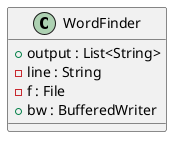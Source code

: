 @startuml
'https://plantuml.com/sequence-diagram

Class WordFinder{
+ output : List<String>
- line : String
- f : File
+ bw : BufferedWriter
}
@enduml